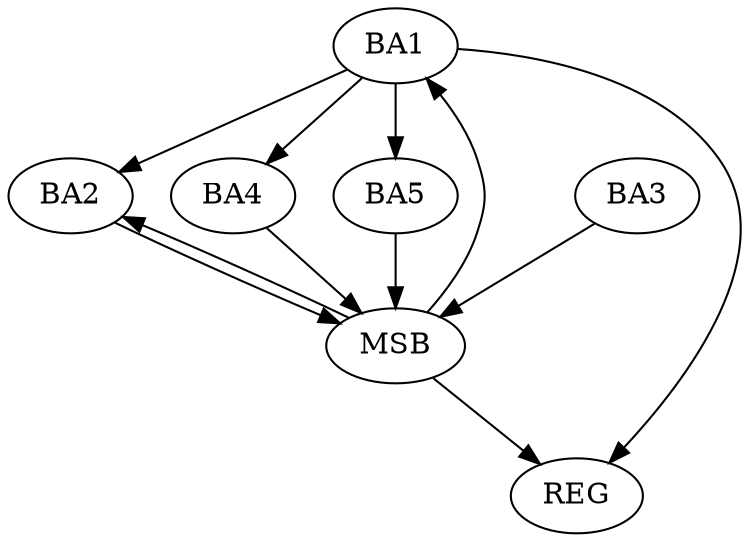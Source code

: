 strict digraph G {
  BA1 [ label="BA1" ];
  BA2 [ label="BA2" ];
  BA3 [ label="BA3" ];
  BA4 [ label="BA4" ];
  BA5 [ label="BA5" ];
  REG [ label="REG" ];
  MSB [ label="MSB" ];
  BA1 -> BA2;
  BA2 -> MSB;
  MSB -> BA1;
  MSB -> REG;
  BA3 -> MSB;
  MSB -> BA2;
  BA4 -> MSB;
  BA5 -> MSB;
  BA1 -> REG;
  BA1 -> BA5;
  BA1 -> BA4;
}
